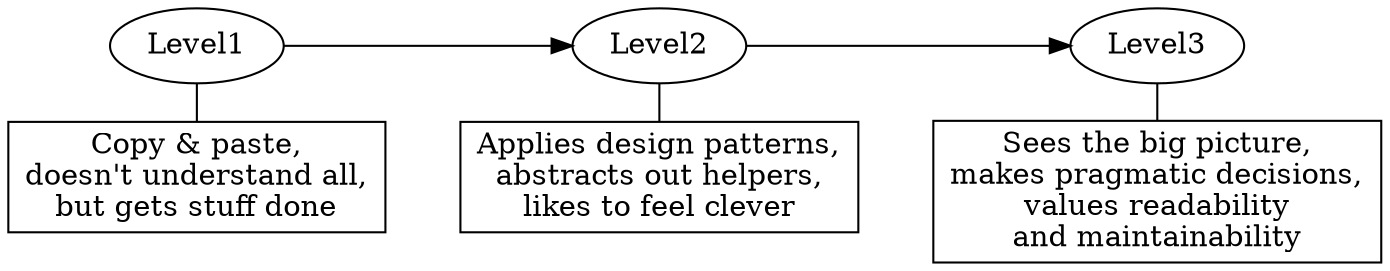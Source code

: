 digraph {
  rankdir = LR
  
  #labelloc = t
  #label = "Programmer maturity levels\n\n"
  #labelfontname = "sans-serif"
  #fontsize=20

  Level1 -> Level2 -> Level3

  Level1desc [shape=box, label="Copy & paste,\ndoesn't understand all,\nbut gets stuff done"]
  Level2desc [shape=box, label="Applies design patterns,\nabstracts out helpers,\nlikes to feel clever"]
  Level3desc [shape=box, label="Sees the big picture,\nmakes pragmatic decisions,\nvalues readability\nand maintainability"]

  Level1 -> Level1desc [arrowhead=none]
  Level2 -> Level2desc [arrowhead=none]
  Level3 -> Level3desc [arrowhead=none]

  {rank=same; Level1, Level1desc}
  {rank=same; Level2, Level2desc}
  {rank=same; Level3, Level3desc}
}

